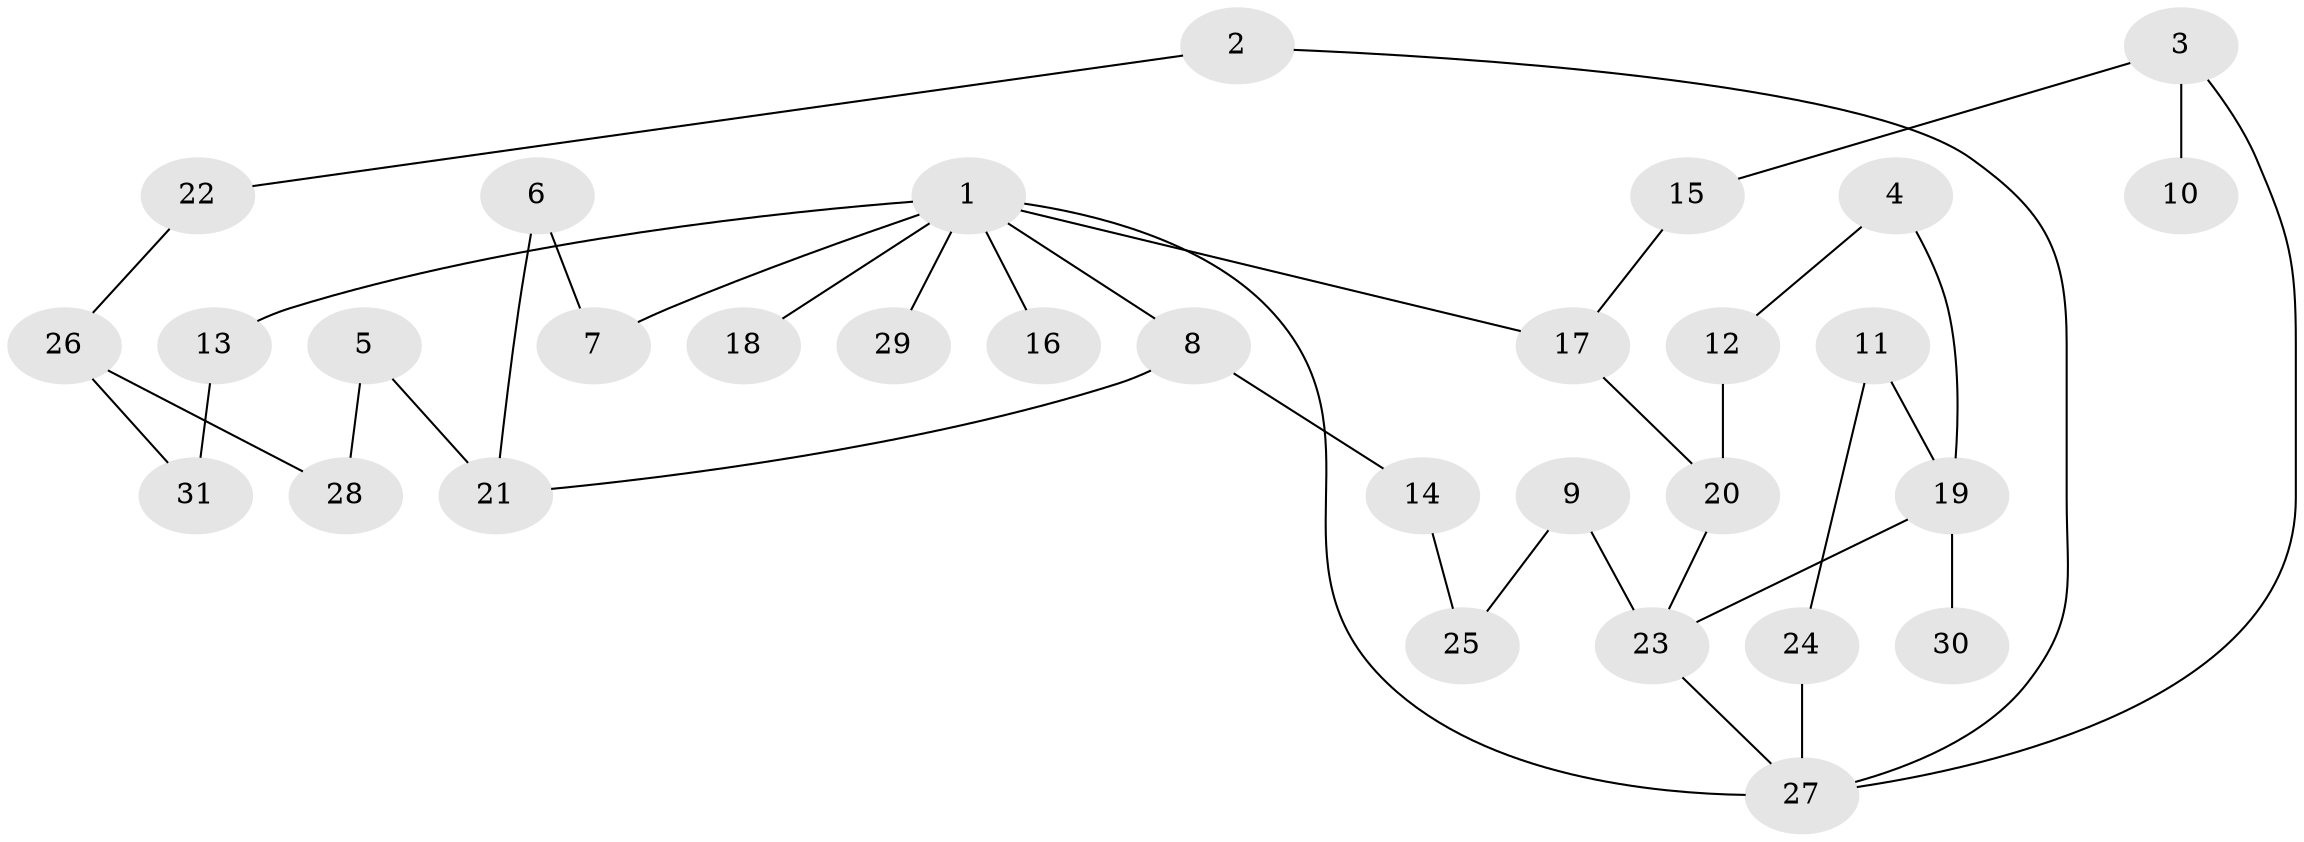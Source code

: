 // original degree distribution, {5: 0.04918032786885246, 8: 0.01639344262295082, 4: 0.06557377049180328, 2: 0.3442622950819672, 3: 0.16393442622950818, 6: 0.01639344262295082, 1: 0.3442622950819672}
// Generated by graph-tools (version 1.1) at 2025/00/03/09/25 03:00:57]
// undirected, 31 vertices, 38 edges
graph export_dot {
graph [start="1"]
  node [color=gray90,style=filled];
  1;
  2;
  3;
  4;
  5;
  6;
  7;
  8;
  9;
  10;
  11;
  12;
  13;
  14;
  15;
  16;
  17;
  18;
  19;
  20;
  21;
  22;
  23;
  24;
  25;
  26;
  27;
  28;
  29;
  30;
  31;
  1 -- 7 [weight=1.0];
  1 -- 8 [weight=1.0];
  1 -- 13 [weight=1.0];
  1 -- 16 [weight=1.0];
  1 -- 17 [weight=1.0];
  1 -- 18 [weight=1.0];
  1 -- 27 [weight=1.0];
  1 -- 29 [weight=1.0];
  2 -- 22 [weight=1.0];
  2 -- 27 [weight=1.0];
  3 -- 10 [weight=1.0];
  3 -- 15 [weight=1.0];
  3 -- 27 [weight=1.0];
  4 -- 12 [weight=1.0];
  4 -- 19 [weight=1.0];
  5 -- 21 [weight=1.0];
  5 -- 28 [weight=1.0];
  6 -- 7 [weight=1.0];
  6 -- 21 [weight=1.0];
  8 -- 14 [weight=1.0];
  8 -- 21 [weight=1.0];
  9 -- 23 [weight=1.0];
  9 -- 25 [weight=1.0];
  11 -- 19 [weight=1.0];
  11 -- 24 [weight=1.0];
  12 -- 20 [weight=1.0];
  13 -- 31 [weight=2.0];
  14 -- 25 [weight=1.0];
  15 -- 17 [weight=1.0];
  17 -- 20 [weight=1.0];
  19 -- 23 [weight=1.0];
  19 -- 30 [weight=1.0];
  20 -- 23 [weight=1.0];
  22 -- 26 [weight=1.0];
  23 -- 27 [weight=1.0];
  24 -- 27 [weight=1.0];
  26 -- 28 [weight=1.0];
  26 -- 31 [weight=1.0];
}
